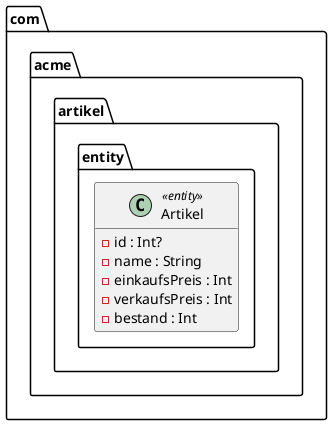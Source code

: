 @startuml

package com.acme.artikel.entity {

    class Artikel << entity >> {
    - id : Int?
    - name : String
    - einkaufsPreis : Int
    - verkaufsPreis : Int
    - bestand : Int
    }

}
hide empty members
@enduml
